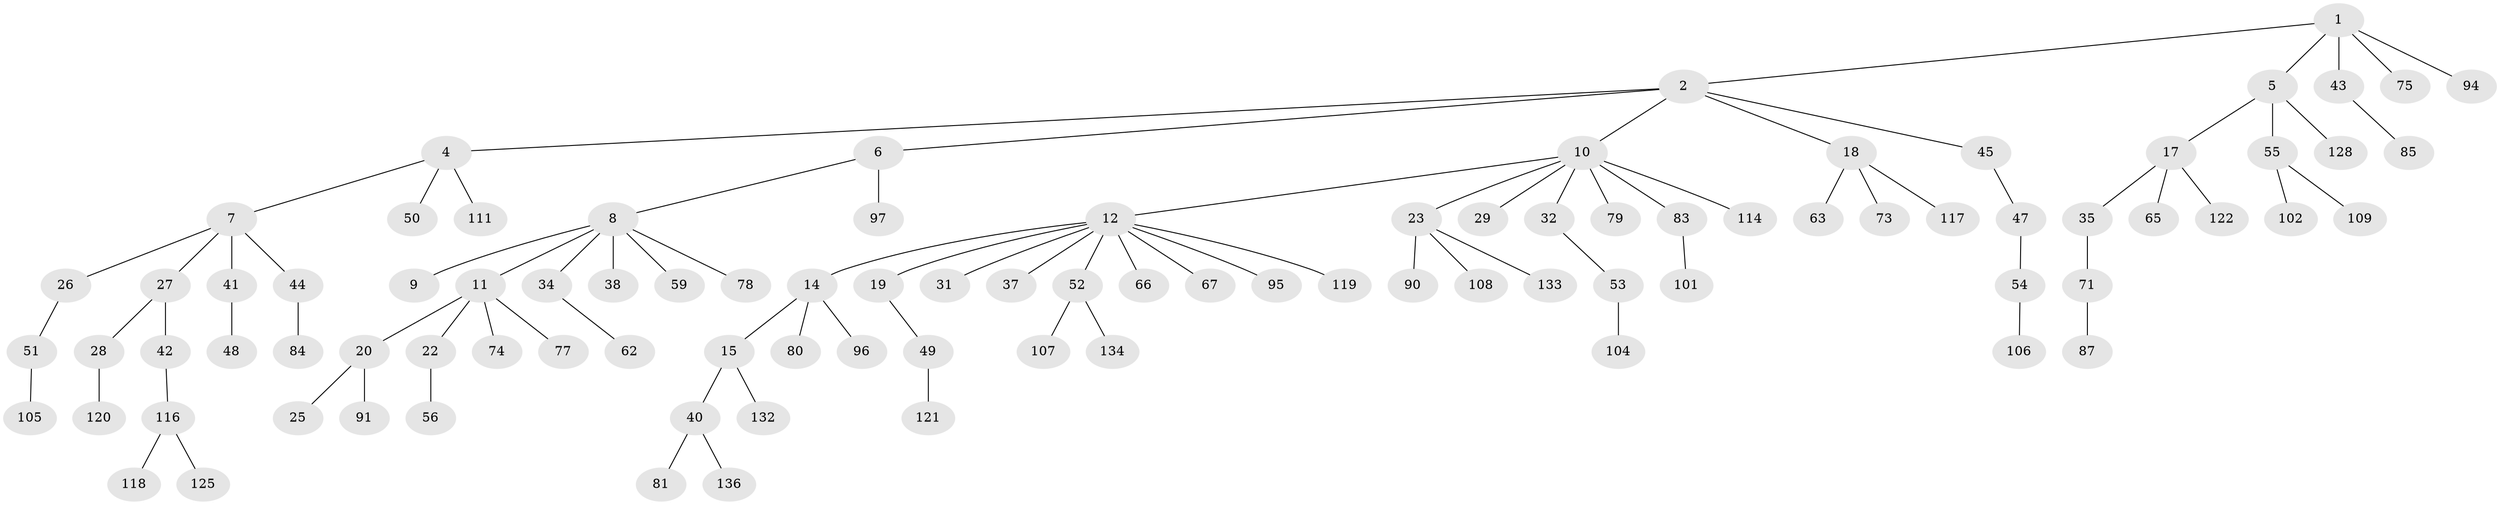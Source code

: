 // Generated by graph-tools (version 1.1) at 2025/24/03/03/25 07:24:06]
// undirected, 94 vertices, 93 edges
graph export_dot {
graph [start="1"]
  node [color=gray90,style=filled];
  1 [super="+33"];
  2 [super="+3"];
  4;
  5 [super="+123"];
  6 [super="+30"];
  7 [super="+13"];
  8 [super="+58"];
  9 [super="+72"];
  10 [super="+16"];
  11 [super="+68"];
  12 [super="+21"];
  14 [super="+39"];
  15;
  17 [super="+98"];
  18 [super="+70"];
  19;
  20 [super="+36"];
  22 [super="+24"];
  23 [super="+61"];
  25;
  26;
  27 [super="+88"];
  28;
  29;
  31;
  32 [super="+103"];
  34 [super="+46"];
  35 [super="+93"];
  37 [super="+60"];
  38 [super="+89"];
  40 [super="+113"];
  41 [super="+135"];
  42;
  43 [super="+130"];
  44 [super="+92"];
  45;
  47 [super="+64"];
  48;
  49 [super="+129"];
  50;
  51 [super="+57"];
  52 [super="+86"];
  53;
  54 [super="+82"];
  55;
  56;
  59;
  62;
  63;
  65 [super="+69"];
  66 [super="+112"];
  67 [super="+99"];
  71;
  73 [super="+115"];
  74;
  75 [super="+76"];
  77;
  78;
  79 [super="+110"];
  80;
  81;
  83;
  84;
  85;
  87;
  90;
  91 [super="+127"];
  94 [super="+100"];
  95;
  96;
  97;
  101;
  102;
  104;
  105 [super="+124"];
  106;
  107;
  108;
  109;
  111;
  114 [super="+131"];
  116 [super="+126"];
  117;
  118;
  119;
  120;
  121;
  122;
  125;
  128;
  132;
  133;
  134;
  136;
  1 -- 2;
  1 -- 5;
  1 -- 43;
  1 -- 94;
  1 -- 75;
  2 -- 45;
  2 -- 18;
  2 -- 4;
  2 -- 6;
  2 -- 10;
  4 -- 7;
  4 -- 50;
  4 -- 111;
  5 -- 17;
  5 -- 55;
  5 -- 128;
  6 -- 8;
  6 -- 97;
  7 -- 26;
  7 -- 41;
  7 -- 44;
  7 -- 27;
  8 -- 9;
  8 -- 11;
  8 -- 34;
  8 -- 38;
  8 -- 78;
  8 -- 59;
  10 -- 12;
  10 -- 29;
  10 -- 32;
  10 -- 79;
  10 -- 83;
  10 -- 114;
  10 -- 23;
  11 -- 20;
  11 -- 22;
  11 -- 74;
  11 -- 77;
  12 -- 14;
  12 -- 19;
  12 -- 31;
  12 -- 37;
  12 -- 95;
  12 -- 66;
  12 -- 67;
  12 -- 52;
  12 -- 119;
  14 -- 15;
  14 -- 80;
  14 -- 96;
  15 -- 40;
  15 -- 132;
  17 -- 35;
  17 -- 65;
  17 -- 122;
  18 -- 63;
  18 -- 73;
  18 -- 117;
  19 -- 49;
  20 -- 25;
  20 -- 91;
  22 -- 56;
  23 -- 133;
  23 -- 90;
  23 -- 108;
  26 -- 51;
  27 -- 28;
  27 -- 42;
  28 -- 120;
  32 -- 53;
  34 -- 62;
  35 -- 71;
  40 -- 81;
  40 -- 136;
  41 -- 48;
  42 -- 116;
  43 -- 85;
  44 -- 84;
  45 -- 47;
  47 -- 54;
  49 -- 121;
  51 -- 105;
  52 -- 107;
  52 -- 134;
  53 -- 104;
  54 -- 106;
  55 -- 102;
  55 -- 109;
  71 -- 87;
  83 -- 101;
  116 -- 118;
  116 -- 125;
}
